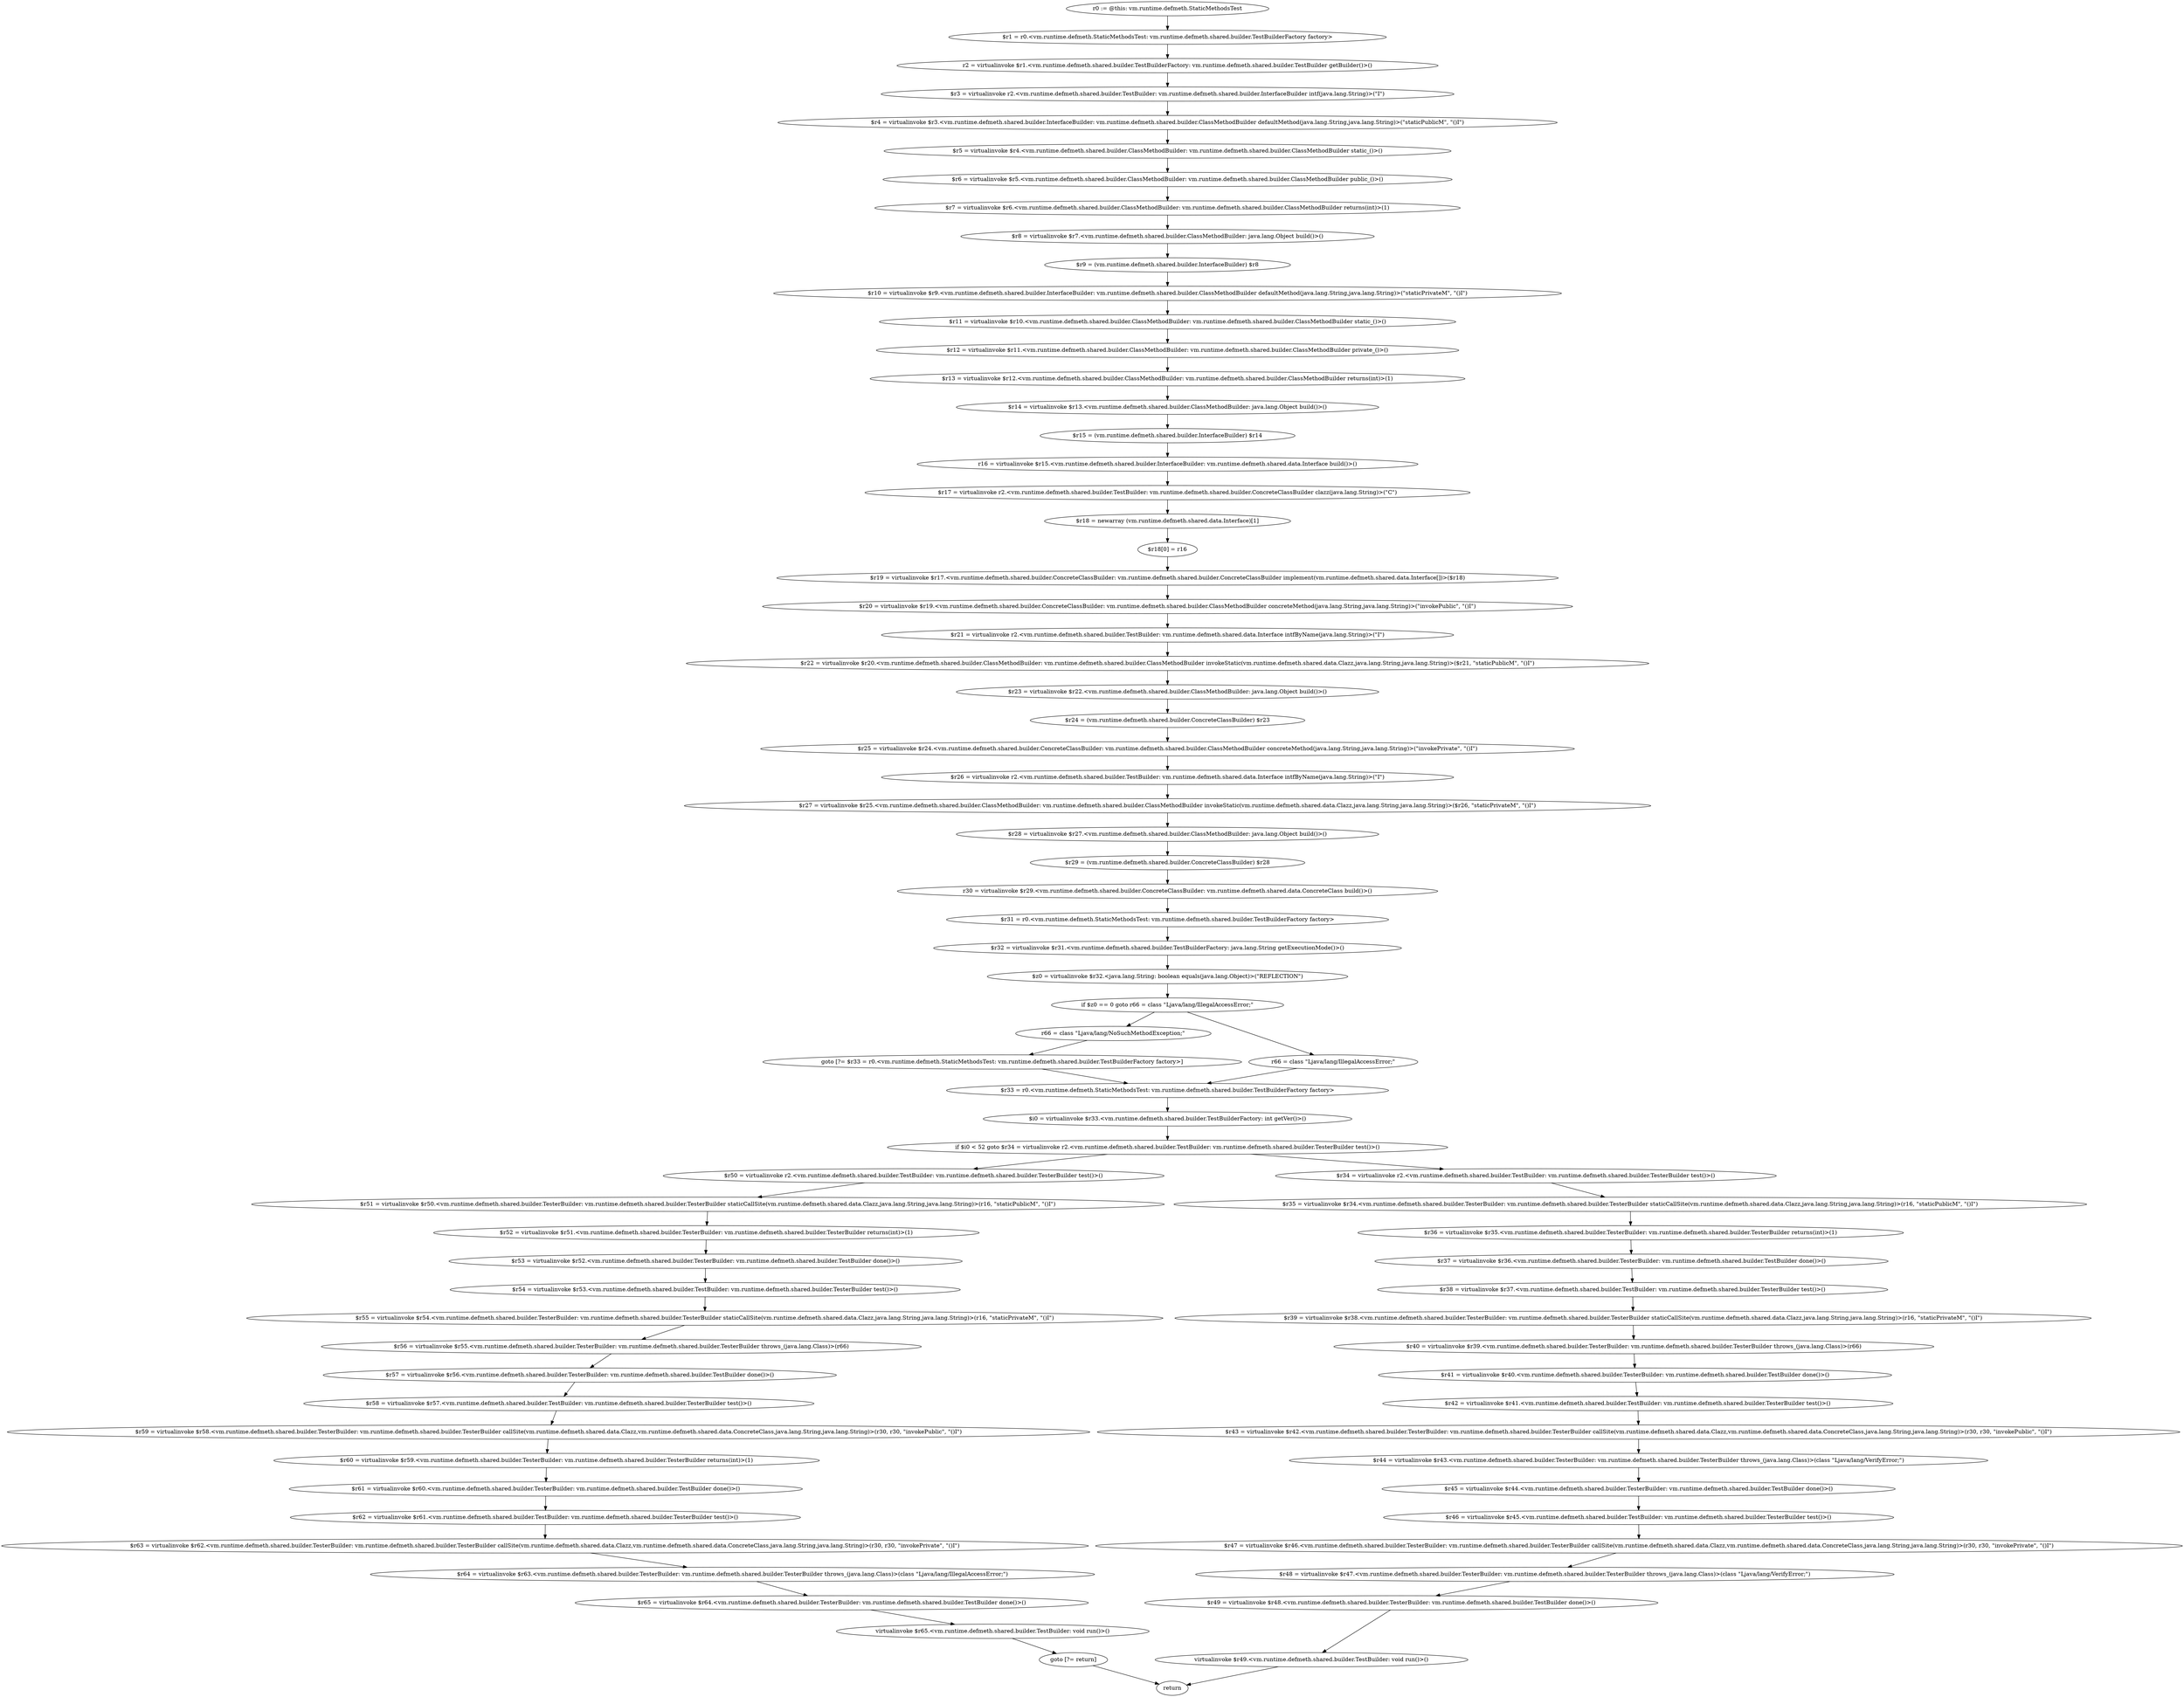 digraph "unitGraph" {
    "r0 := @this: vm.runtime.defmeth.StaticMethodsTest"
    "$r1 = r0.<vm.runtime.defmeth.StaticMethodsTest: vm.runtime.defmeth.shared.builder.TestBuilderFactory factory>"
    "r2 = virtualinvoke $r1.<vm.runtime.defmeth.shared.builder.TestBuilderFactory: vm.runtime.defmeth.shared.builder.TestBuilder getBuilder()>()"
    "$r3 = virtualinvoke r2.<vm.runtime.defmeth.shared.builder.TestBuilder: vm.runtime.defmeth.shared.builder.InterfaceBuilder intf(java.lang.String)>(\"I\")"
    "$r4 = virtualinvoke $r3.<vm.runtime.defmeth.shared.builder.InterfaceBuilder: vm.runtime.defmeth.shared.builder.ClassMethodBuilder defaultMethod(java.lang.String,java.lang.String)>(\"staticPublicM\", \"()I\")"
    "$r5 = virtualinvoke $r4.<vm.runtime.defmeth.shared.builder.ClassMethodBuilder: vm.runtime.defmeth.shared.builder.ClassMethodBuilder static_()>()"
    "$r6 = virtualinvoke $r5.<vm.runtime.defmeth.shared.builder.ClassMethodBuilder: vm.runtime.defmeth.shared.builder.ClassMethodBuilder public_()>()"
    "$r7 = virtualinvoke $r6.<vm.runtime.defmeth.shared.builder.ClassMethodBuilder: vm.runtime.defmeth.shared.builder.ClassMethodBuilder returns(int)>(1)"
    "$r8 = virtualinvoke $r7.<vm.runtime.defmeth.shared.builder.ClassMethodBuilder: java.lang.Object build()>()"
    "$r9 = (vm.runtime.defmeth.shared.builder.InterfaceBuilder) $r8"
    "$r10 = virtualinvoke $r9.<vm.runtime.defmeth.shared.builder.InterfaceBuilder: vm.runtime.defmeth.shared.builder.ClassMethodBuilder defaultMethod(java.lang.String,java.lang.String)>(\"staticPrivateM\", \"()I\")"
    "$r11 = virtualinvoke $r10.<vm.runtime.defmeth.shared.builder.ClassMethodBuilder: vm.runtime.defmeth.shared.builder.ClassMethodBuilder static_()>()"
    "$r12 = virtualinvoke $r11.<vm.runtime.defmeth.shared.builder.ClassMethodBuilder: vm.runtime.defmeth.shared.builder.ClassMethodBuilder private_()>()"
    "$r13 = virtualinvoke $r12.<vm.runtime.defmeth.shared.builder.ClassMethodBuilder: vm.runtime.defmeth.shared.builder.ClassMethodBuilder returns(int)>(1)"
    "$r14 = virtualinvoke $r13.<vm.runtime.defmeth.shared.builder.ClassMethodBuilder: java.lang.Object build()>()"
    "$r15 = (vm.runtime.defmeth.shared.builder.InterfaceBuilder) $r14"
    "r16 = virtualinvoke $r15.<vm.runtime.defmeth.shared.builder.InterfaceBuilder: vm.runtime.defmeth.shared.data.Interface build()>()"
    "$r17 = virtualinvoke r2.<vm.runtime.defmeth.shared.builder.TestBuilder: vm.runtime.defmeth.shared.builder.ConcreteClassBuilder clazz(java.lang.String)>(\"C\")"
    "$r18 = newarray (vm.runtime.defmeth.shared.data.Interface)[1]"
    "$r18[0] = r16"
    "$r19 = virtualinvoke $r17.<vm.runtime.defmeth.shared.builder.ConcreteClassBuilder: vm.runtime.defmeth.shared.builder.ConcreteClassBuilder implement(vm.runtime.defmeth.shared.data.Interface[])>($r18)"
    "$r20 = virtualinvoke $r19.<vm.runtime.defmeth.shared.builder.ConcreteClassBuilder: vm.runtime.defmeth.shared.builder.ClassMethodBuilder concreteMethod(java.lang.String,java.lang.String)>(\"invokePublic\", \"()I\")"
    "$r21 = virtualinvoke r2.<vm.runtime.defmeth.shared.builder.TestBuilder: vm.runtime.defmeth.shared.data.Interface intfByName(java.lang.String)>(\"I\")"
    "$r22 = virtualinvoke $r20.<vm.runtime.defmeth.shared.builder.ClassMethodBuilder: vm.runtime.defmeth.shared.builder.ClassMethodBuilder invokeStatic(vm.runtime.defmeth.shared.data.Clazz,java.lang.String,java.lang.String)>($r21, \"staticPublicM\", \"()I\")"
    "$r23 = virtualinvoke $r22.<vm.runtime.defmeth.shared.builder.ClassMethodBuilder: java.lang.Object build()>()"
    "$r24 = (vm.runtime.defmeth.shared.builder.ConcreteClassBuilder) $r23"
    "$r25 = virtualinvoke $r24.<vm.runtime.defmeth.shared.builder.ConcreteClassBuilder: vm.runtime.defmeth.shared.builder.ClassMethodBuilder concreteMethod(java.lang.String,java.lang.String)>(\"invokePrivate\", \"()I\")"
    "$r26 = virtualinvoke r2.<vm.runtime.defmeth.shared.builder.TestBuilder: vm.runtime.defmeth.shared.data.Interface intfByName(java.lang.String)>(\"I\")"
    "$r27 = virtualinvoke $r25.<vm.runtime.defmeth.shared.builder.ClassMethodBuilder: vm.runtime.defmeth.shared.builder.ClassMethodBuilder invokeStatic(vm.runtime.defmeth.shared.data.Clazz,java.lang.String,java.lang.String)>($r26, \"staticPrivateM\", \"()I\")"
    "$r28 = virtualinvoke $r27.<vm.runtime.defmeth.shared.builder.ClassMethodBuilder: java.lang.Object build()>()"
    "$r29 = (vm.runtime.defmeth.shared.builder.ConcreteClassBuilder) $r28"
    "r30 = virtualinvoke $r29.<vm.runtime.defmeth.shared.builder.ConcreteClassBuilder: vm.runtime.defmeth.shared.data.ConcreteClass build()>()"
    "$r31 = r0.<vm.runtime.defmeth.StaticMethodsTest: vm.runtime.defmeth.shared.builder.TestBuilderFactory factory>"
    "$r32 = virtualinvoke $r31.<vm.runtime.defmeth.shared.builder.TestBuilderFactory: java.lang.String getExecutionMode()>()"
    "$z0 = virtualinvoke $r32.<java.lang.String: boolean equals(java.lang.Object)>(\"REFLECTION\")"
    "if $z0 == 0 goto r66 = class \"Ljava/lang/IllegalAccessError;\""
    "r66 = class \"Ljava/lang/NoSuchMethodException;\""
    "goto [?= $r33 = r0.<vm.runtime.defmeth.StaticMethodsTest: vm.runtime.defmeth.shared.builder.TestBuilderFactory factory>]"
    "r66 = class \"Ljava/lang/IllegalAccessError;\""
    "$r33 = r0.<vm.runtime.defmeth.StaticMethodsTest: vm.runtime.defmeth.shared.builder.TestBuilderFactory factory>"
    "$i0 = virtualinvoke $r33.<vm.runtime.defmeth.shared.builder.TestBuilderFactory: int getVer()>()"
    "if $i0 < 52 goto $r34 = virtualinvoke r2.<vm.runtime.defmeth.shared.builder.TestBuilder: vm.runtime.defmeth.shared.builder.TesterBuilder test()>()"
    "$r50 = virtualinvoke r2.<vm.runtime.defmeth.shared.builder.TestBuilder: vm.runtime.defmeth.shared.builder.TesterBuilder test()>()"
    "$r51 = virtualinvoke $r50.<vm.runtime.defmeth.shared.builder.TesterBuilder: vm.runtime.defmeth.shared.builder.TesterBuilder staticCallSite(vm.runtime.defmeth.shared.data.Clazz,java.lang.String,java.lang.String)>(r16, \"staticPublicM\", \"()I\")"
    "$r52 = virtualinvoke $r51.<vm.runtime.defmeth.shared.builder.TesterBuilder: vm.runtime.defmeth.shared.builder.TesterBuilder returns(int)>(1)"
    "$r53 = virtualinvoke $r52.<vm.runtime.defmeth.shared.builder.TesterBuilder: vm.runtime.defmeth.shared.builder.TestBuilder done()>()"
    "$r54 = virtualinvoke $r53.<vm.runtime.defmeth.shared.builder.TestBuilder: vm.runtime.defmeth.shared.builder.TesterBuilder test()>()"
    "$r55 = virtualinvoke $r54.<vm.runtime.defmeth.shared.builder.TesterBuilder: vm.runtime.defmeth.shared.builder.TesterBuilder staticCallSite(vm.runtime.defmeth.shared.data.Clazz,java.lang.String,java.lang.String)>(r16, \"staticPrivateM\", \"()I\")"
    "$r56 = virtualinvoke $r55.<vm.runtime.defmeth.shared.builder.TesterBuilder: vm.runtime.defmeth.shared.builder.TesterBuilder throws_(java.lang.Class)>(r66)"
    "$r57 = virtualinvoke $r56.<vm.runtime.defmeth.shared.builder.TesterBuilder: vm.runtime.defmeth.shared.builder.TestBuilder done()>()"
    "$r58 = virtualinvoke $r57.<vm.runtime.defmeth.shared.builder.TestBuilder: vm.runtime.defmeth.shared.builder.TesterBuilder test()>()"
    "$r59 = virtualinvoke $r58.<vm.runtime.defmeth.shared.builder.TesterBuilder: vm.runtime.defmeth.shared.builder.TesterBuilder callSite(vm.runtime.defmeth.shared.data.Clazz,vm.runtime.defmeth.shared.data.ConcreteClass,java.lang.String,java.lang.String)>(r30, r30, \"invokePublic\", \"()I\")"
    "$r60 = virtualinvoke $r59.<vm.runtime.defmeth.shared.builder.TesterBuilder: vm.runtime.defmeth.shared.builder.TesterBuilder returns(int)>(1)"
    "$r61 = virtualinvoke $r60.<vm.runtime.defmeth.shared.builder.TesterBuilder: vm.runtime.defmeth.shared.builder.TestBuilder done()>()"
    "$r62 = virtualinvoke $r61.<vm.runtime.defmeth.shared.builder.TestBuilder: vm.runtime.defmeth.shared.builder.TesterBuilder test()>()"
    "$r63 = virtualinvoke $r62.<vm.runtime.defmeth.shared.builder.TesterBuilder: vm.runtime.defmeth.shared.builder.TesterBuilder callSite(vm.runtime.defmeth.shared.data.Clazz,vm.runtime.defmeth.shared.data.ConcreteClass,java.lang.String,java.lang.String)>(r30, r30, \"invokePrivate\", \"()I\")"
    "$r64 = virtualinvoke $r63.<vm.runtime.defmeth.shared.builder.TesterBuilder: vm.runtime.defmeth.shared.builder.TesterBuilder throws_(java.lang.Class)>(class \"Ljava/lang/IllegalAccessError;\")"
    "$r65 = virtualinvoke $r64.<vm.runtime.defmeth.shared.builder.TesterBuilder: vm.runtime.defmeth.shared.builder.TestBuilder done()>()"
    "virtualinvoke $r65.<vm.runtime.defmeth.shared.builder.TestBuilder: void run()>()"
    "goto [?= return]"
    "$r34 = virtualinvoke r2.<vm.runtime.defmeth.shared.builder.TestBuilder: vm.runtime.defmeth.shared.builder.TesterBuilder test()>()"
    "$r35 = virtualinvoke $r34.<vm.runtime.defmeth.shared.builder.TesterBuilder: vm.runtime.defmeth.shared.builder.TesterBuilder staticCallSite(vm.runtime.defmeth.shared.data.Clazz,java.lang.String,java.lang.String)>(r16, \"staticPublicM\", \"()I\")"
    "$r36 = virtualinvoke $r35.<vm.runtime.defmeth.shared.builder.TesterBuilder: vm.runtime.defmeth.shared.builder.TesterBuilder returns(int)>(1)"
    "$r37 = virtualinvoke $r36.<vm.runtime.defmeth.shared.builder.TesterBuilder: vm.runtime.defmeth.shared.builder.TestBuilder done()>()"
    "$r38 = virtualinvoke $r37.<vm.runtime.defmeth.shared.builder.TestBuilder: vm.runtime.defmeth.shared.builder.TesterBuilder test()>()"
    "$r39 = virtualinvoke $r38.<vm.runtime.defmeth.shared.builder.TesterBuilder: vm.runtime.defmeth.shared.builder.TesterBuilder staticCallSite(vm.runtime.defmeth.shared.data.Clazz,java.lang.String,java.lang.String)>(r16, \"staticPrivateM\", \"()I\")"
    "$r40 = virtualinvoke $r39.<vm.runtime.defmeth.shared.builder.TesterBuilder: vm.runtime.defmeth.shared.builder.TesterBuilder throws_(java.lang.Class)>(r66)"
    "$r41 = virtualinvoke $r40.<vm.runtime.defmeth.shared.builder.TesterBuilder: vm.runtime.defmeth.shared.builder.TestBuilder done()>()"
    "$r42 = virtualinvoke $r41.<vm.runtime.defmeth.shared.builder.TestBuilder: vm.runtime.defmeth.shared.builder.TesterBuilder test()>()"
    "$r43 = virtualinvoke $r42.<vm.runtime.defmeth.shared.builder.TesterBuilder: vm.runtime.defmeth.shared.builder.TesterBuilder callSite(vm.runtime.defmeth.shared.data.Clazz,vm.runtime.defmeth.shared.data.ConcreteClass,java.lang.String,java.lang.String)>(r30, r30, \"invokePublic\", \"()I\")"
    "$r44 = virtualinvoke $r43.<vm.runtime.defmeth.shared.builder.TesterBuilder: vm.runtime.defmeth.shared.builder.TesterBuilder throws_(java.lang.Class)>(class \"Ljava/lang/VerifyError;\")"
    "$r45 = virtualinvoke $r44.<vm.runtime.defmeth.shared.builder.TesterBuilder: vm.runtime.defmeth.shared.builder.TestBuilder done()>()"
    "$r46 = virtualinvoke $r45.<vm.runtime.defmeth.shared.builder.TestBuilder: vm.runtime.defmeth.shared.builder.TesterBuilder test()>()"
    "$r47 = virtualinvoke $r46.<vm.runtime.defmeth.shared.builder.TesterBuilder: vm.runtime.defmeth.shared.builder.TesterBuilder callSite(vm.runtime.defmeth.shared.data.Clazz,vm.runtime.defmeth.shared.data.ConcreteClass,java.lang.String,java.lang.String)>(r30, r30, \"invokePrivate\", \"()I\")"
    "$r48 = virtualinvoke $r47.<vm.runtime.defmeth.shared.builder.TesterBuilder: vm.runtime.defmeth.shared.builder.TesterBuilder throws_(java.lang.Class)>(class \"Ljava/lang/VerifyError;\")"
    "$r49 = virtualinvoke $r48.<vm.runtime.defmeth.shared.builder.TesterBuilder: vm.runtime.defmeth.shared.builder.TestBuilder done()>()"
    "virtualinvoke $r49.<vm.runtime.defmeth.shared.builder.TestBuilder: void run()>()"
    "return"
    "r0 := @this: vm.runtime.defmeth.StaticMethodsTest"->"$r1 = r0.<vm.runtime.defmeth.StaticMethodsTest: vm.runtime.defmeth.shared.builder.TestBuilderFactory factory>";
    "$r1 = r0.<vm.runtime.defmeth.StaticMethodsTest: vm.runtime.defmeth.shared.builder.TestBuilderFactory factory>"->"r2 = virtualinvoke $r1.<vm.runtime.defmeth.shared.builder.TestBuilderFactory: vm.runtime.defmeth.shared.builder.TestBuilder getBuilder()>()";
    "r2 = virtualinvoke $r1.<vm.runtime.defmeth.shared.builder.TestBuilderFactory: vm.runtime.defmeth.shared.builder.TestBuilder getBuilder()>()"->"$r3 = virtualinvoke r2.<vm.runtime.defmeth.shared.builder.TestBuilder: vm.runtime.defmeth.shared.builder.InterfaceBuilder intf(java.lang.String)>(\"I\")";
    "$r3 = virtualinvoke r2.<vm.runtime.defmeth.shared.builder.TestBuilder: vm.runtime.defmeth.shared.builder.InterfaceBuilder intf(java.lang.String)>(\"I\")"->"$r4 = virtualinvoke $r3.<vm.runtime.defmeth.shared.builder.InterfaceBuilder: vm.runtime.defmeth.shared.builder.ClassMethodBuilder defaultMethod(java.lang.String,java.lang.String)>(\"staticPublicM\", \"()I\")";
    "$r4 = virtualinvoke $r3.<vm.runtime.defmeth.shared.builder.InterfaceBuilder: vm.runtime.defmeth.shared.builder.ClassMethodBuilder defaultMethod(java.lang.String,java.lang.String)>(\"staticPublicM\", \"()I\")"->"$r5 = virtualinvoke $r4.<vm.runtime.defmeth.shared.builder.ClassMethodBuilder: vm.runtime.defmeth.shared.builder.ClassMethodBuilder static_()>()";
    "$r5 = virtualinvoke $r4.<vm.runtime.defmeth.shared.builder.ClassMethodBuilder: vm.runtime.defmeth.shared.builder.ClassMethodBuilder static_()>()"->"$r6 = virtualinvoke $r5.<vm.runtime.defmeth.shared.builder.ClassMethodBuilder: vm.runtime.defmeth.shared.builder.ClassMethodBuilder public_()>()";
    "$r6 = virtualinvoke $r5.<vm.runtime.defmeth.shared.builder.ClassMethodBuilder: vm.runtime.defmeth.shared.builder.ClassMethodBuilder public_()>()"->"$r7 = virtualinvoke $r6.<vm.runtime.defmeth.shared.builder.ClassMethodBuilder: vm.runtime.defmeth.shared.builder.ClassMethodBuilder returns(int)>(1)";
    "$r7 = virtualinvoke $r6.<vm.runtime.defmeth.shared.builder.ClassMethodBuilder: vm.runtime.defmeth.shared.builder.ClassMethodBuilder returns(int)>(1)"->"$r8 = virtualinvoke $r7.<vm.runtime.defmeth.shared.builder.ClassMethodBuilder: java.lang.Object build()>()";
    "$r8 = virtualinvoke $r7.<vm.runtime.defmeth.shared.builder.ClassMethodBuilder: java.lang.Object build()>()"->"$r9 = (vm.runtime.defmeth.shared.builder.InterfaceBuilder) $r8";
    "$r9 = (vm.runtime.defmeth.shared.builder.InterfaceBuilder) $r8"->"$r10 = virtualinvoke $r9.<vm.runtime.defmeth.shared.builder.InterfaceBuilder: vm.runtime.defmeth.shared.builder.ClassMethodBuilder defaultMethod(java.lang.String,java.lang.String)>(\"staticPrivateM\", \"()I\")";
    "$r10 = virtualinvoke $r9.<vm.runtime.defmeth.shared.builder.InterfaceBuilder: vm.runtime.defmeth.shared.builder.ClassMethodBuilder defaultMethod(java.lang.String,java.lang.String)>(\"staticPrivateM\", \"()I\")"->"$r11 = virtualinvoke $r10.<vm.runtime.defmeth.shared.builder.ClassMethodBuilder: vm.runtime.defmeth.shared.builder.ClassMethodBuilder static_()>()";
    "$r11 = virtualinvoke $r10.<vm.runtime.defmeth.shared.builder.ClassMethodBuilder: vm.runtime.defmeth.shared.builder.ClassMethodBuilder static_()>()"->"$r12 = virtualinvoke $r11.<vm.runtime.defmeth.shared.builder.ClassMethodBuilder: vm.runtime.defmeth.shared.builder.ClassMethodBuilder private_()>()";
    "$r12 = virtualinvoke $r11.<vm.runtime.defmeth.shared.builder.ClassMethodBuilder: vm.runtime.defmeth.shared.builder.ClassMethodBuilder private_()>()"->"$r13 = virtualinvoke $r12.<vm.runtime.defmeth.shared.builder.ClassMethodBuilder: vm.runtime.defmeth.shared.builder.ClassMethodBuilder returns(int)>(1)";
    "$r13 = virtualinvoke $r12.<vm.runtime.defmeth.shared.builder.ClassMethodBuilder: vm.runtime.defmeth.shared.builder.ClassMethodBuilder returns(int)>(1)"->"$r14 = virtualinvoke $r13.<vm.runtime.defmeth.shared.builder.ClassMethodBuilder: java.lang.Object build()>()";
    "$r14 = virtualinvoke $r13.<vm.runtime.defmeth.shared.builder.ClassMethodBuilder: java.lang.Object build()>()"->"$r15 = (vm.runtime.defmeth.shared.builder.InterfaceBuilder) $r14";
    "$r15 = (vm.runtime.defmeth.shared.builder.InterfaceBuilder) $r14"->"r16 = virtualinvoke $r15.<vm.runtime.defmeth.shared.builder.InterfaceBuilder: vm.runtime.defmeth.shared.data.Interface build()>()";
    "r16 = virtualinvoke $r15.<vm.runtime.defmeth.shared.builder.InterfaceBuilder: vm.runtime.defmeth.shared.data.Interface build()>()"->"$r17 = virtualinvoke r2.<vm.runtime.defmeth.shared.builder.TestBuilder: vm.runtime.defmeth.shared.builder.ConcreteClassBuilder clazz(java.lang.String)>(\"C\")";
    "$r17 = virtualinvoke r2.<vm.runtime.defmeth.shared.builder.TestBuilder: vm.runtime.defmeth.shared.builder.ConcreteClassBuilder clazz(java.lang.String)>(\"C\")"->"$r18 = newarray (vm.runtime.defmeth.shared.data.Interface)[1]";
    "$r18 = newarray (vm.runtime.defmeth.shared.data.Interface)[1]"->"$r18[0] = r16";
    "$r18[0] = r16"->"$r19 = virtualinvoke $r17.<vm.runtime.defmeth.shared.builder.ConcreteClassBuilder: vm.runtime.defmeth.shared.builder.ConcreteClassBuilder implement(vm.runtime.defmeth.shared.data.Interface[])>($r18)";
    "$r19 = virtualinvoke $r17.<vm.runtime.defmeth.shared.builder.ConcreteClassBuilder: vm.runtime.defmeth.shared.builder.ConcreteClassBuilder implement(vm.runtime.defmeth.shared.data.Interface[])>($r18)"->"$r20 = virtualinvoke $r19.<vm.runtime.defmeth.shared.builder.ConcreteClassBuilder: vm.runtime.defmeth.shared.builder.ClassMethodBuilder concreteMethod(java.lang.String,java.lang.String)>(\"invokePublic\", \"()I\")";
    "$r20 = virtualinvoke $r19.<vm.runtime.defmeth.shared.builder.ConcreteClassBuilder: vm.runtime.defmeth.shared.builder.ClassMethodBuilder concreteMethod(java.lang.String,java.lang.String)>(\"invokePublic\", \"()I\")"->"$r21 = virtualinvoke r2.<vm.runtime.defmeth.shared.builder.TestBuilder: vm.runtime.defmeth.shared.data.Interface intfByName(java.lang.String)>(\"I\")";
    "$r21 = virtualinvoke r2.<vm.runtime.defmeth.shared.builder.TestBuilder: vm.runtime.defmeth.shared.data.Interface intfByName(java.lang.String)>(\"I\")"->"$r22 = virtualinvoke $r20.<vm.runtime.defmeth.shared.builder.ClassMethodBuilder: vm.runtime.defmeth.shared.builder.ClassMethodBuilder invokeStatic(vm.runtime.defmeth.shared.data.Clazz,java.lang.String,java.lang.String)>($r21, \"staticPublicM\", \"()I\")";
    "$r22 = virtualinvoke $r20.<vm.runtime.defmeth.shared.builder.ClassMethodBuilder: vm.runtime.defmeth.shared.builder.ClassMethodBuilder invokeStatic(vm.runtime.defmeth.shared.data.Clazz,java.lang.String,java.lang.String)>($r21, \"staticPublicM\", \"()I\")"->"$r23 = virtualinvoke $r22.<vm.runtime.defmeth.shared.builder.ClassMethodBuilder: java.lang.Object build()>()";
    "$r23 = virtualinvoke $r22.<vm.runtime.defmeth.shared.builder.ClassMethodBuilder: java.lang.Object build()>()"->"$r24 = (vm.runtime.defmeth.shared.builder.ConcreteClassBuilder) $r23";
    "$r24 = (vm.runtime.defmeth.shared.builder.ConcreteClassBuilder) $r23"->"$r25 = virtualinvoke $r24.<vm.runtime.defmeth.shared.builder.ConcreteClassBuilder: vm.runtime.defmeth.shared.builder.ClassMethodBuilder concreteMethod(java.lang.String,java.lang.String)>(\"invokePrivate\", \"()I\")";
    "$r25 = virtualinvoke $r24.<vm.runtime.defmeth.shared.builder.ConcreteClassBuilder: vm.runtime.defmeth.shared.builder.ClassMethodBuilder concreteMethod(java.lang.String,java.lang.String)>(\"invokePrivate\", \"()I\")"->"$r26 = virtualinvoke r2.<vm.runtime.defmeth.shared.builder.TestBuilder: vm.runtime.defmeth.shared.data.Interface intfByName(java.lang.String)>(\"I\")";
    "$r26 = virtualinvoke r2.<vm.runtime.defmeth.shared.builder.TestBuilder: vm.runtime.defmeth.shared.data.Interface intfByName(java.lang.String)>(\"I\")"->"$r27 = virtualinvoke $r25.<vm.runtime.defmeth.shared.builder.ClassMethodBuilder: vm.runtime.defmeth.shared.builder.ClassMethodBuilder invokeStatic(vm.runtime.defmeth.shared.data.Clazz,java.lang.String,java.lang.String)>($r26, \"staticPrivateM\", \"()I\")";
    "$r27 = virtualinvoke $r25.<vm.runtime.defmeth.shared.builder.ClassMethodBuilder: vm.runtime.defmeth.shared.builder.ClassMethodBuilder invokeStatic(vm.runtime.defmeth.shared.data.Clazz,java.lang.String,java.lang.String)>($r26, \"staticPrivateM\", \"()I\")"->"$r28 = virtualinvoke $r27.<vm.runtime.defmeth.shared.builder.ClassMethodBuilder: java.lang.Object build()>()";
    "$r28 = virtualinvoke $r27.<vm.runtime.defmeth.shared.builder.ClassMethodBuilder: java.lang.Object build()>()"->"$r29 = (vm.runtime.defmeth.shared.builder.ConcreteClassBuilder) $r28";
    "$r29 = (vm.runtime.defmeth.shared.builder.ConcreteClassBuilder) $r28"->"r30 = virtualinvoke $r29.<vm.runtime.defmeth.shared.builder.ConcreteClassBuilder: vm.runtime.defmeth.shared.data.ConcreteClass build()>()";
    "r30 = virtualinvoke $r29.<vm.runtime.defmeth.shared.builder.ConcreteClassBuilder: vm.runtime.defmeth.shared.data.ConcreteClass build()>()"->"$r31 = r0.<vm.runtime.defmeth.StaticMethodsTest: vm.runtime.defmeth.shared.builder.TestBuilderFactory factory>";
    "$r31 = r0.<vm.runtime.defmeth.StaticMethodsTest: vm.runtime.defmeth.shared.builder.TestBuilderFactory factory>"->"$r32 = virtualinvoke $r31.<vm.runtime.defmeth.shared.builder.TestBuilderFactory: java.lang.String getExecutionMode()>()";
    "$r32 = virtualinvoke $r31.<vm.runtime.defmeth.shared.builder.TestBuilderFactory: java.lang.String getExecutionMode()>()"->"$z0 = virtualinvoke $r32.<java.lang.String: boolean equals(java.lang.Object)>(\"REFLECTION\")";
    "$z0 = virtualinvoke $r32.<java.lang.String: boolean equals(java.lang.Object)>(\"REFLECTION\")"->"if $z0 == 0 goto r66 = class \"Ljava/lang/IllegalAccessError;\"";
    "if $z0 == 0 goto r66 = class \"Ljava/lang/IllegalAccessError;\""->"r66 = class \"Ljava/lang/NoSuchMethodException;\"";
    "if $z0 == 0 goto r66 = class \"Ljava/lang/IllegalAccessError;\""->"r66 = class \"Ljava/lang/IllegalAccessError;\"";
    "r66 = class \"Ljava/lang/NoSuchMethodException;\""->"goto [?= $r33 = r0.<vm.runtime.defmeth.StaticMethodsTest: vm.runtime.defmeth.shared.builder.TestBuilderFactory factory>]";
    "goto [?= $r33 = r0.<vm.runtime.defmeth.StaticMethodsTest: vm.runtime.defmeth.shared.builder.TestBuilderFactory factory>]"->"$r33 = r0.<vm.runtime.defmeth.StaticMethodsTest: vm.runtime.defmeth.shared.builder.TestBuilderFactory factory>";
    "r66 = class \"Ljava/lang/IllegalAccessError;\""->"$r33 = r0.<vm.runtime.defmeth.StaticMethodsTest: vm.runtime.defmeth.shared.builder.TestBuilderFactory factory>";
    "$r33 = r0.<vm.runtime.defmeth.StaticMethodsTest: vm.runtime.defmeth.shared.builder.TestBuilderFactory factory>"->"$i0 = virtualinvoke $r33.<vm.runtime.defmeth.shared.builder.TestBuilderFactory: int getVer()>()";
    "$i0 = virtualinvoke $r33.<vm.runtime.defmeth.shared.builder.TestBuilderFactory: int getVer()>()"->"if $i0 < 52 goto $r34 = virtualinvoke r2.<vm.runtime.defmeth.shared.builder.TestBuilder: vm.runtime.defmeth.shared.builder.TesterBuilder test()>()";
    "if $i0 < 52 goto $r34 = virtualinvoke r2.<vm.runtime.defmeth.shared.builder.TestBuilder: vm.runtime.defmeth.shared.builder.TesterBuilder test()>()"->"$r50 = virtualinvoke r2.<vm.runtime.defmeth.shared.builder.TestBuilder: vm.runtime.defmeth.shared.builder.TesterBuilder test()>()";
    "if $i0 < 52 goto $r34 = virtualinvoke r2.<vm.runtime.defmeth.shared.builder.TestBuilder: vm.runtime.defmeth.shared.builder.TesterBuilder test()>()"->"$r34 = virtualinvoke r2.<vm.runtime.defmeth.shared.builder.TestBuilder: vm.runtime.defmeth.shared.builder.TesterBuilder test()>()";
    "$r50 = virtualinvoke r2.<vm.runtime.defmeth.shared.builder.TestBuilder: vm.runtime.defmeth.shared.builder.TesterBuilder test()>()"->"$r51 = virtualinvoke $r50.<vm.runtime.defmeth.shared.builder.TesterBuilder: vm.runtime.defmeth.shared.builder.TesterBuilder staticCallSite(vm.runtime.defmeth.shared.data.Clazz,java.lang.String,java.lang.String)>(r16, \"staticPublicM\", \"()I\")";
    "$r51 = virtualinvoke $r50.<vm.runtime.defmeth.shared.builder.TesterBuilder: vm.runtime.defmeth.shared.builder.TesterBuilder staticCallSite(vm.runtime.defmeth.shared.data.Clazz,java.lang.String,java.lang.String)>(r16, \"staticPublicM\", \"()I\")"->"$r52 = virtualinvoke $r51.<vm.runtime.defmeth.shared.builder.TesterBuilder: vm.runtime.defmeth.shared.builder.TesterBuilder returns(int)>(1)";
    "$r52 = virtualinvoke $r51.<vm.runtime.defmeth.shared.builder.TesterBuilder: vm.runtime.defmeth.shared.builder.TesterBuilder returns(int)>(1)"->"$r53 = virtualinvoke $r52.<vm.runtime.defmeth.shared.builder.TesterBuilder: vm.runtime.defmeth.shared.builder.TestBuilder done()>()";
    "$r53 = virtualinvoke $r52.<vm.runtime.defmeth.shared.builder.TesterBuilder: vm.runtime.defmeth.shared.builder.TestBuilder done()>()"->"$r54 = virtualinvoke $r53.<vm.runtime.defmeth.shared.builder.TestBuilder: vm.runtime.defmeth.shared.builder.TesterBuilder test()>()";
    "$r54 = virtualinvoke $r53.<vm.runtime.defmeth.shared.builder.TestBuilder: vm.runtime.defmeth.shared.builder.TesterBuilder test()>()"->"$r55 = virtualinvoke $r54.<vm.runtime.defmeth.shared.builder.TesterBuilder: vm.runtime.defmeth.shared.builder.TesterBuilder staticCallSite(vm.runtime.defmeth.shared.data.Clazz,java.lang.String,java.lang.String)>(r16, \"staticPrivateM\", \"()I\")";
    "$r55 = virtualinvoke $r54.<vm.runtime.defmeth.shared.builder.TesterBuilder: vm.runtime.defmeth.shared.builder.TesterBuilder staticCallSite(vm.runtime.defmeth.shared.data.Clazz,java.lang.String,java.lang.String)>(r16, \"staticPrivateM\", \"()I\")"->"$r56 = virtualinvoke $r55.<vm.runtime.defmeth.shared.builder.TesterBuilder: vm.runtime.defmeth.shared.builder.TesterBuilder throws_(java.lang.Class)>(r66)";
    "$r56 = virtualinvoke $r55.<vm.runtime.defmeth.shared.builder.TesterBuilder: vm.runtime.defmeth.shared.builder.TesterBuilder throws_(java.lang.Class)>(r66)"->"$r57 = virtualinvoke $r56.<vm.runtime.defmeth.shared.builder.TesterBuilder: vm.runtime.defmeth.shared.builder.TestBuilder done()>()";
    "$r57 = virtualinvoke $r56.<vm.runtime.defmeth.shared.builder.TesterBuilder: vm.runtime.defmeth.shared.builder.TestBuilder done()>()"->"$r58 = virtualinvoke $r57.<vm.runtime.defmeth.shared.builder.TestBuilder: vm.runtime.defmeth.shared.builder.TesterBuilder test()>()";
    "$r58 = virtualinvoke $r57.<vm.runtime.defmeth.shared.builder.TestBuilder: vm.runtime.defmeth.shared.builder.TesterBuilder test()>()"->"$r59 = virtualinvoke $r58.<vm.runtime.defmeth.shared.builder.TesterBuilder: vm.runtime.defmeth.shared.builder.TesterBuilder callSite(vm.runtime.defmeth.shared.data.Clazz,vm.runtime.defmeth.shared.data.ConcreteClass,java.lang.String,java.lang.String)>(r30, r30, \"invokePublic\", \"()I\")";
    "$r59 = virtualinvoke $r58.<vm.runtime.defmeth.shared.builder.TesterBuilder: vm.runtime.defmeth.shared.builder.TesterBuilder callSite(vm.runtime.defmeth.shared.data.Clazz,vm.runtime.defmeth.shared.data.ConcreteClass,java.lang.String,java.lang.String)>(r30, r30, \"invokePublic\", \"()I\")"->"$r60 = virtualinvoke $r59.<vm.runtime.defmeth.shared.builder.TesterBuilder: vm.runtime.defmeth.shared.builder.TesterBuilder returns(int)>(1)";
    "$r60 = virtualinvoke $r59.<vm.runtime.defmeth.shared.builder.TesterBuilder: vm.runtime.defmeth.shared.builder.TesterBuilder returns(int)>(1)"->"$r61 = virtualinvoke $r60.<vm.runtime.defmeth.shared.builder.TesterBuilder: vm.runtime.defmeth.shared.builder.TestBuilder done()>()";
    "$r61 = virtualinvoke $r60.<vm.runtime.defmeth.shared.builder.TesterBuilder: vm.runtime.defmeth.shared.builder.TestBuilder done()>()"->"$r62 = virtualinvoke $r61.<vm.runtime.defmeth.shared.builder.TestBuilder: vm.runtime.defmeth.shared.builder.TesterBuilder test()>()";
    "$r62 = virtualinvoke $r61.<vm.runtime.defmeth.shared.builder.TestBuilder: vm.runtime.defmeth.shared.builder.TesterBuilder test()>()"->"$r63 = virtualinvoke $r62.<vm.runtime.defmeth.shared.builder.TesterBuilder: vm.runtime.defmeth.shared.builder.TesterBuilder callSite(vm.runtime.defmeth.shared.data.Clazz,vm.runtime.defmeth.shared.data.ConcreteClass,java.lang.String,java.lang.String)>(r30, r30, \"invokePrivate\", \"()I\")";
    "$r63 = virtualinvoke $r62.<vm.runtime.defmeth.shared.builder.TesterBuilder: vm.runtime.defmeth.shared.builder.TesterBuilder callSite(vm.runtime.defmeth.shared.data.Clazz,vm.runtime.defmeth.shared.data.ConcreteClass,java.lang.String,java.lang.String)>(r30, r30, \"invokePrivate\", \"()I\")"->"$r64 = virtualinvoke $r63.<vm.runtime.defmeth.shared.builder.TesterBuilder: vm.runtime.defmeth.shared.builder.TesterBuilder throws_(java.lang.Class)>(class \"Ljava/lang/IllegalAccessError;\")";
    "$r64 = virtualinvoke $r63.<vm.runtime.defmeth.shared.builder.TesterBuilder: vm.runtime.defmeth.shared.builder.TesterBuilder throws_(java.lang.Class)>(class \"Ljava/lang/IllegalAccessError;\")"->"$r65 = virtualinvoke $r64.<vm.runtime.defmeth.shared.builder.TesterBuilder: vm.runtime.defmeth.shared.builder.TestBuilder done()>()";
    "$r65 = virtualinvoke $r64.<vm.runtime.defmeth.shared.builder.TesterBuilder: vm.runtime.defmeth.shared.builder.TestBuilder done()>()"->"virtualinvoke $r65.<vm.runtime.defmeth.shared.builder.TestBuilder: void run()>()";
    "virtualinvoke $r65.<vm.runtime.defmeth.shared.builder.TestBuilder: void run()>()"->"goto [?= return]";
    "goto [?= return]"->"return";
    "$r34 = virtualinvoke r2.<vm.runtime.defmeth.shared.builder.TestBuilder: vm.runtime.defmeth.shared.builder.TesterBuilder test()>()"->"$r35 = virtualinvoke $r34.<vm.runtime.defmeth.shared.builder.TesterBuilder: vm.runtime.defmeth.shared.builder.TesterBuilder staticCallSite(vm.runtime.defmeth.shared.data.Clazz,java.lang.String,java.lang.String)>(r16, \"staticPublicM\", \"()I\")";
    "$r35 = virtualinvoke $r34.<vm.runtime.defmeth.shared.builder.TesterBuilder: vm.runtime.defmeth.shared.builder.TesterBuilder staticCallSite(vm.runtime.defmeth.shared.data.Clazz,java.lang.String,java.lang.String)>(r16, \"staticPublicM\", \"()I\")"->"$r36 = virtualinvoke $r35.<vm.runtime.defmeth.shared.builder.TesterBuilder: vm.runtime.defmeth.shared.builder.TesterBuilder returns(int)>(1)";
    "$r36 = virtualinvoke $r35.<vm.runtime.defmeth.shared.builder.TesterBuilder: vm.runtime.defmeth.shared.builder.TesterBuilder returns(int)>(1)"->"$r37 = virtualinvoke $r36.<vm.runtime.defmeth.shared.builder.TesterBuilder: vm.runtime.defmeth.shared.builder.TestBuilder done()>()";
    "$r37 = virtualinvoke $r36.<vm.runtime.defmeth.shared.builder.TesterBuilder: vm.runtime.defmeth.shared.builder.TestBuilder done()>()"->"$r38 = virtualinvoke $r37.<vm.runtime.defmeth.shared.builder.TestBuilder: vm.runtime.defmeth.shared.builder.TesterBuilder test()>()";
    "$r38 = virtualinvoke $r37.<vm.runtime.defmeth.shared.builder.TestBuilder: vm.runtime.defmeth.shared.builder.TesterBuilder test()>()"->"$r39 = virtualinvoke $r38.<vm.runtime.defmeth.shared.builder.TesterBuilder: vm.runtime.defmeth.shared.builder.TesterBuilder staticCallSite(vm.runtime.defmeth.shared.data.Clazz,java.lang.String,java.lang.String)>(r16, \"staticPrivateM\", \"()I\")";
    "$r39 = virtualinvoke $r38.<vm.runtime.defmeth.shared.builder.TesterBuilder: vm.runtime.defmeth.shared.builder.TesterBuilder staticCallSite(vm.runtime.defmeth.shared.data.Clazz,java.lang.String,java.lang.String)>(r16, \"staticPrivateM\", \"()I\")"->"$r40 = virtualinvoke $r39.<vm.runtime.defmeth.shared.builder.TesterBuilder: vm.runtime.defmeth.shared.builder.TesterBuilder throws_(java.lang.Class)>(r66)";
    "$r40 = virtualinvoke $r39.<vm.runtime.defmeth.shared.builder.TesterBuilder: vm.runtime.defmeth.shared.builder.TesterBuilder throws_(java.lang.Class)>(r66)"->"$r41 = virtualinvoke $r40.<vm.runtime.defmeth.shared.builder.TesterBuilder: vm.runtime.defmeth.shared.builder.TestBuilder done()>()";
    "$r41 = virtualinvoke $r40.<vm.runtime.defmeth.shared.builder.TesterBuilder: vm.runtime.defmeth.shared.builder.TestBuilder done()>()"->"$r42 = virtualinvoke $r41.<vm.runtime.defmeth.shared.builder.TestBuilder: vm.runtime.defmeth.shared.builder.TesterBuilder test()>()";
    "$r42 = virtualinvoke $r41.<vm.runtime.defmeth.shared.builder.TestBuilder: vm.runtime.defmeth.shared.builder.TesterBuilder test()>()"->"$r43 = virtualinvoke $r42.<vm.runtime.defmeth.shared.builder.TesterBuilder: vm.runtime.defmeth.shared.builder.TesterBuilder callSite(vm.runtime.defmeth.shared.data.Clazz,vm.runtime.defmeth.shared.data.ConcreteClass,java.lang.String,java.lang.String)>(r30, r30, \"invokePublic\", \"()I\")";
    "$r43 = virtualinvoke $r42.<vm.runtime.defmeth.shared.builder.TesterBuilder: vm.runtime.defmeth.shared.builder.TesterBuilder callSite(vm.runtime.defmeth.shared.data.Clazz,vm.runtime.defmeth.shared.data.ConcreteClass,java.lang.String,java.lang.String)>(r30, r30, \"invokePublic\", \"()I\")"->"$r44 = virtualinvoke $r43.<vm.runtime.defmeth.shared.builder.TesterBuilder: vm.runtime.defmeth.shared.builder.TesterBuilder throws_(java.lang.Class)>(class \"Ljava/lang/VerifyError;\")";
    "$r44 = virtualinvoke $r43.<vm.runtime.defmeth.shared.builder.TesterBuilder: vm.runtime.defmeth.shared.builder.TesterBuilder throws_(java.lang.Class)>(class \"Ljava/lang/VerifyError;\")"->"$r45 = virtualinvoke $r44.<vm.runtime.defmeth.shared.builder.TesterBuilder: vm.runtime.defmeth.shared.builder.TestBuilder done()>()";
    "$r45 = virtualinvoke $r44.<vm.runtime.defmeth.shared.builder.TesterBuilder: vm.runtime.defmeth.shared.builder.TestBuilder done()>()"->"$r46 = virtualinvoke $r45.<vm.runtime.defmeth.shared.builder.TestBuilder: vm.runtime.defmeth.shared.builder.TesterBuilder test()>()";
    "$r46 = virtualinvoke $r45.<vm.runtime.defmeth.shared.builder.TestBuilder: vm.runtime.defmeth.shared.builder.TesterBuilder test()>()"->"$r47 = virtualinvoke $r46.<vm.runtime.defmeth.shared.builder.TesterBuilder: vm.runtime.defmeth.shared.builder.TesterBuilder callSite(vm.runtime.defmeth.shared.data.Clazz,vm.runtime.defmeth.shared.data.ConcreteClass,java.lang.String,java.lang.String)>(r30, r30, \"invokePrivate\", \"()I\")";
    "$r47 = virtualinvoke $r46.<vm.runtime.defmeth.shared.builder.TesterBuilder: vm.runtime.defmeth.shared.builder.TesterBuilder callSite(vm.runtime.defmeth.shared.data.Clazz,vm.runtime.defmeth.shared.data.ConcreteClass,java.lang.String,java.lang.String)>(r30, r30, \"invokePrivate\", \"()I\")"->"$r48 = virtualinvoke $r47.<vm.runtime.defmeth.shared.builder.TesterBuilder: vm.runtime.defmeth.shared.builder.TesterBuilder throws_(java.lang.Class)>(class \"Ljava/lang/VerifyError;\")";
    "$r48 = virtualinvoke $r47.<vm.runtime.defmeth.shared.builder.TesterBuilder: vm.runtime.defmeth.shared.builder.TesterBuilder throws_(java.lang.Class)>(class \"Ljava/lang/VerifyError;\")"->"$r49 = virtualinvoke $r48.<vm.runtime.defmeth.shared.builder.TesterBuilder: vm.runtime.defmeth.shared.builder.TestBuilder done()>()";
    "$r49 = virtualinvoke $r48.<vm.runtime.defmeth.shared.builder.TesterBuilder: vm.runtime.defmeth.shared.builder.TestBuilder done()>()"->"virtualinvoke $r49.<vm.runtime.defmeth.shared.builder.TestBuilder: void run()>()";
    "virtualinvoke $r49.<vm.runtime.defmeth.shared.builder.TestBuilder: void run()>()"->"return";
}
